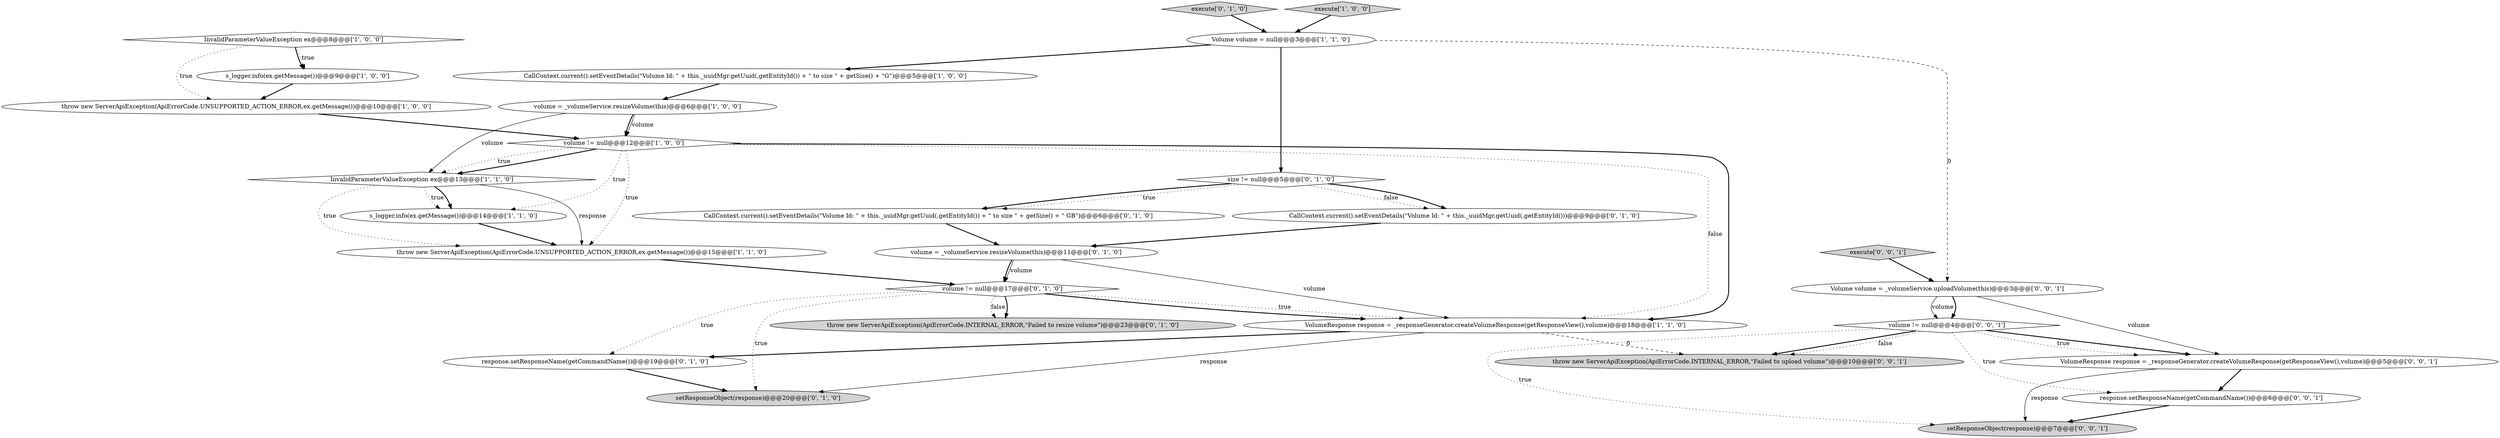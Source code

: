 digraph {
25 [style = filled, label = "Volume volume = _volumeService.uploadVolume(this)@@@3@@@['0', '0', '1']", fillcolor = white, shape = ellipse image = "AAA0AAABBB3BBB"];
2 [style = filled, label = "InvalidParameterValueException ex@@@13@@@['1', '1', '0']", fillcolor = white, shape = diamond image = "AAA0AAABBB1BBB"];
4 [style = filled, label = "volume != null@@@12@@@['1', '0', '0']", fillcolor = white, shape = diamond image = "AAA0AAABBB1BBB"];
17 [style = filled, label = "throw new ServerApiException(ApiErrorCode.INTERNAL_ERROR,\"Failed to resize volume\")@@@23@@@['0', '1', '0']", fillcolor = lightgray, shape = ellipse image = "AAA0AAABBB2BBB"];
7 [style = filled, label = "InvalidParameterValueException ex@@@8@@@['1', '0', '0']", fillcolor = white, shape = diamond image = "AAA0AAABBB1BBB"];
0 [style = filled, label = "s_logger.info(ex.getMessage())@@@9@@@['1', '0', '0']", fillcolor = white, shape = ellipse image = "AAA0AAABBB1BBB"];
19 [style = filled, label = "execute['0', '1', '0']", fillcolor = lightgray, shape = diamond image = "AAA0AAABBB2BBB"];
22 [style = filled, label = "execute['0', '0', '1']", fillcolor = lightgray, shape = diamond image = "AAA0AAABBB3BBB"];
1 [style = filled, label = "s_logger.info(ex.getMessage())@@@14@@@['1', '1', '0']", fillcolor = white, shape = ellipse image = "AAA0AAABBB1BBB"];
11 [style = filled, label = "throw new ServerApiException(ApiErrorCode.UNSUPPORTED_ACTION_ERROR,ex.getMessage())@@@15@@@['1', '1', '0']", fillcolor = white, shape = ellipse image = "AAA0AAABBB1BBB"];
9 [style = filled, label = "VolumeResponse response = _responseGenerator.createVolumeResponse(getResponseView(),volume)@@@18@@@['1', '1', '0']", fillcolor = white, shape = ellipse image = "AAA0AAABBB1BBB"];
12 [style = filled, label = "CallContext.current().setEventDetails(\"Volume Id: \" + this._uuidMgr.getUuid(,getEntityId()) + \" to size \" + getSize() + \" GB\")@@@6@@@['0', '1', '0']", fillcolor = white, shape = ellipse image = "AAA1AAABBB2BBB"];
3 [style = filled, label = "CallContext.current().setEventDetails(\"Volume Id: \" + this._uuidMgr.getUuid(,getEntityId()) + \" to size \" + getSize() + \"G\")@@@5@@@['1', '0', '0']", fillcolor = white, shape = ellipse image = "AAA0AAABBB1BBB"];
23 [style = filled, label = "throw new ServerApiException(ApiErrorCode.INTERNAL_ERROR,\"Failed to upload volume\")@@@10@@@['0', '0', '1']", fillcolor = lightgray, shape = ellipse image = "AAA0AAABBB3BBB"];
27 [style = filled, label = "response.setResponseName(getCommandName())@@@6@@@['0', '0', '1']", fillcolor = white, shape = ellipse image = "AAA0AAABBB3BBB"];
16 [style = filled, label = "CallContext.current().setEventDetails(\"Volume Id: \" + this._uuidMgr.getUuid(,getEntityId()))@@@9@@@['0', '1', '0']", fillcolor = white, shape = ellipse image = "AAA1AAABBB2BBB"];
14 [style = filled, label = "setResponseObject(response)@@@20@@@['0', '1', '0']", fillcolor = lightgray, shape = ellipse image = "AAA0AAABBB2BBB"];
13 [style = filled, label = "size != null@@@5@@@['0', '1', '0']", fillcolor = white, shape = diamond image = "AAA0AAABBB2BBB"];
15 [style = filled, label = "volume = _volumeService.resizeVolume(this)@@@11@@@['0', '1', '0']", fillcolor = white, shape = ellipse image = "AAA0AAABBB2BBB"];
6 [style = filled, label = "volume = _volumeService.resizeVolume(this)@@@6@@@['1', '0', '0']", fillcolor = white, shape = ellipse image = "AAA0AAABBB1BBB"];
8 [style = filled, label = "execute['1', '0', '0']", fillcolor = lightgray, shape = diamond image = "AAA0AAABBB1BBB"];
18 [style = filled, label = "volume != null@@@17@@@['0', '1', '0']", fillcolor = white, shape = diamond image = "AAA0AAABBB2BBB"];
5 [style = filled, label = "Volume volume = null@@@3@@@['1', '1', '0']", fillcolor = white, shape = ellipse image = "AAA0AAABBB1BBB"];
21 [style = filled, label = "volume != null@@@4@@@['0', '0', '1']", fillcolor = white, shape = diamond image = "AAA0AAABBB3BBB"];
24 [style = filled, label = "VolumeResponse response = _responseGenerator.createVolumeResponse(getResponseView(),volume)@@@5@@@['0', '0', '1']", fillcolor = white, shape = ellipse image = "AAA0AAABBB3BBB"];
26 [style = filled, label = "setResponseObject(response)@@@7@@@['0', '0', '1']", fillcolor = lightgray, shape = ellipse image = "AAA0AAABBB3BBB"];
20 [style = filled, label = "response.setResponseName(getCommandName())@@@19@@@['0', '1', '0']", fillcolor = white, shape = ellipse image = "AAA0AAABBB2BBB"];
10 [style = filled, label = "throw new ServerApiException(ApiErrorCode.UNSUPPORTED_ACTION_ERROR,ex.getMessage())@@@10@@@['1', '0', '0']", fillcolor = white, shape = ellipse image = "AAA0AAABBB1BBB"];
6->4 [style = solid, label="volume"];
2->11 [style = dotted, label="true"];
18->20 [style = dotted, label="true"];
6->4 [style = bold, label=""];
8->5 [style = bold, label=""];
19->5 [style = bold, label=""];
15->18 [style = bold, label=""];
12->15 [style = bold, label=""];
9->20 [style = bold, label=""];
2->11 [style = solid, label="response"];
7->10 [style = dotted, label="true"];
21->24 [style = dotted, label="true"];
16->15 [style = bold, label=""];
4->11 [style = dotted, label="true"];
11->18 [style = bold, label=""];
15->9 [style = solid, label="volume"];
21->24 [style = bold, label=""];
4->1 [style = dotted, label="true"];
13->16 [style = dotted, label="false"];
25->24 [style = solid, label="volume"];
5->13 [style = bold, label=""];
4->2 [style = bold, label=""];
1->11 [style = bold, label=""];
3->6 [style = bold, label=""];
18->14 [style = dotted, label="true"];
0->10 [style = bold, label=""];
25->21 [style = bold, label=""];
2->1 [style = dotted, label="true"];
21->26 [style = dotted, label="true"];
13->12 [style = bold, label=""];
18->9 [style = bold, label=""];
6->2 [style = solid, label="volume"];
24->26 [style = solid, label="response"];
9->14 [style = solid, label="response"];
10->4 [style = bold, label=""];
13->16 [style = bold, label=""];
22->25 [style = bold, label=""];
4->9 [style = bold, label=""];
7->0 [style = bold, label=""];
2->1 [style = bold, label=""];
27->26 [style = bold, label=""];
5->25 [style = dashed, label="0"];
25->21 [style = solid, label="volume"];
4->9 [style = dotted, label="false"];
9->23 [style = dashed, label="0"];
21->27 [style = dotted, label="true"];
18->17 [style = bold, label=""];
7->0 [style = dotted, label="true"];
5->3 [style = bold, label=""];
24->27 [style = bold, label=""];
21->23 [style = bold, label=""];
20->14 [style = bold, label=""];
15->18 [style = solid, label="volume"];
13->12 [style = dotted, label="true"];
18->9 [style = dotted, label="true"];
21->23 [style = dotted, label="false"];
18->17 [style = dotted, label="false"];
4->2 [style = dotted, label="true"];
}
